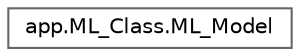 digraph "Graphical Class Hierarchy"
{
 // LATEX_PDF_SIZE
  bgcolor="transparent";
  edge [fontname=Helvetica,fontsize=10,labelfontname=Helvetica,labelfontsize=10];
  node [fontname=Helvetica,fontsize=10,shape=box,height=0.2,width=0.4];
  rankdir="LR";
  Node0 [id="Node000000",label="app.ML_Class.ML_Model",height=0.2,width=0.4,color="grey40", fillcolor="white", style="filled",URL="$classapp_1_1_m_l___class_1_1_m_l___model.html",tooltip=" "];
}
